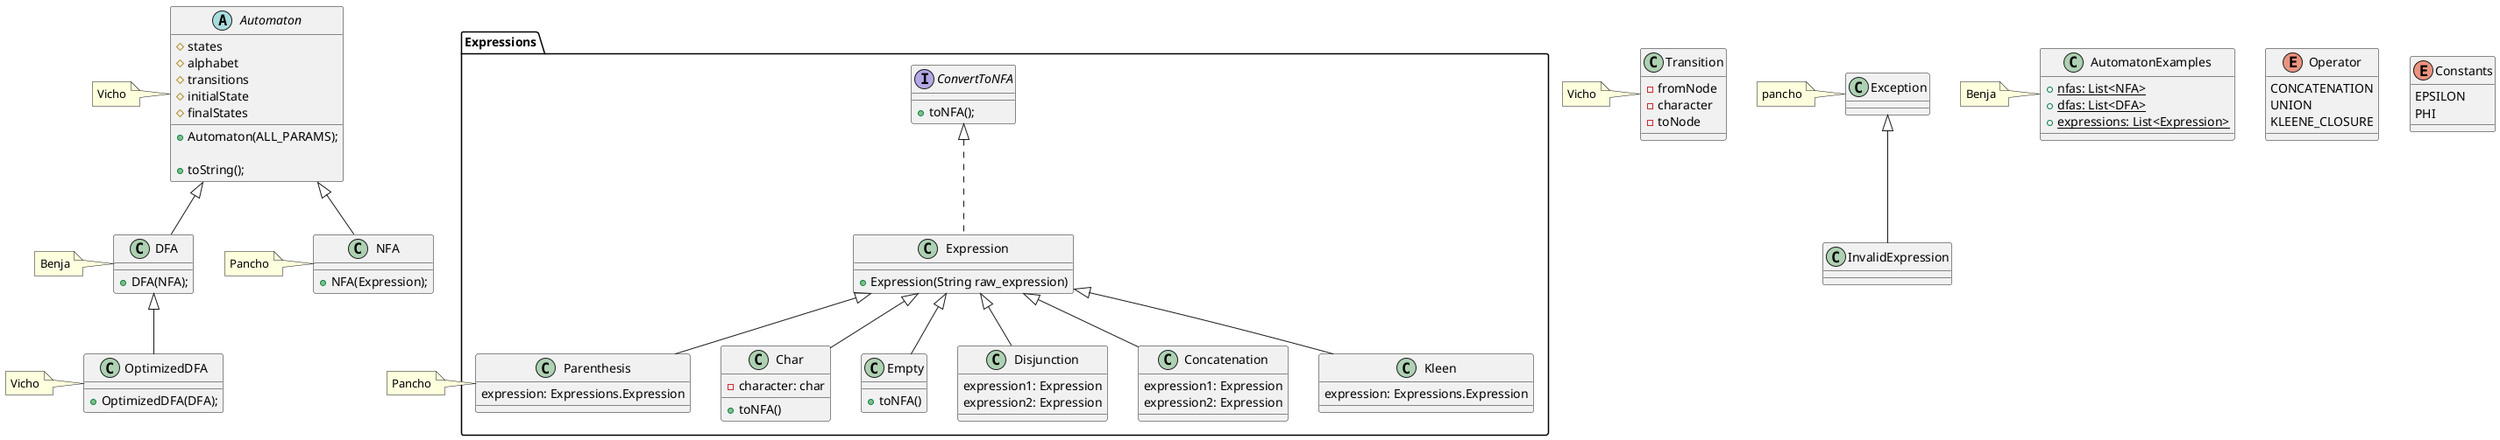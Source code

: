 @startuml

abstract class Automaton {
    #states
    #alphabet
    #transitions
    #initialState
    #finalStates

    +Automaton(ALL_PARAMS);

    +toString();
}
note left {
    Vicho
}

class OptimizedDFA extends DFA {
    +OptimizedDFA(DFA);
}
note left of OptimizedDFA {
    Vicho
}

class DFA extends Automaton {
    +DFA(NFA);
}
note left {
    Benja
}

class NFA extends Automaton {
    +NFA(Expression);
}
note left {
    Pancho
}

interface Expressions.ConvertToNFA {
    +toNFA();
}

class Expressions.Expression implements Expressions.ConvertToNFA {
    +Expression(String raw_expression)
}

class Expressions.Char extends Expressions.Expression {
    - character: char
    +toNFA()
}

class Expressions.Empty extends Expressions.Expression {
    +toNFA()
}

class Expressions.Disjunction extends Expressions.Expression {
    expression1: Expression
    expression2: Expression
}

class Expressions.Concatenation extends Expressions.Expression {
    expression1: Expression
    expression2: Expression
}

class Expressions.Kleen extends Expressions.Expression {
    expression: Expressions.Expression
}

class Expressions.Parenthesis extends Expressions.Expression {
    expression: Expressions.Expression
}




note left {
    Pancho
}

class Transition {
    -fromNode
    -character
    -toNode
}
note left {
    Vicho
}

enum Operator {
    CONCATENATION
    UNION
    KLEENE_CLOSURE
}

enum Constants {
    EPSILON
    PHI
}

class InvalidExpression extends Exception {
}
note left {
    pancho
}

class AutomatonExamples {
    {static} +nfas: List<NFA>
    {static} +dfas: List<DFA>
    {static} +expressions: List<Expression>
}
note left{
    Benja
}

@enduml